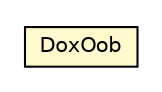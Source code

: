 #!/usr/local/bin/dot
#
# Class diagram 
# Generated by UMLGraph version R5_6-24-gf6e263 (http://www.umlgraph.org/)
#

digraph G {
	edge [fontname="Helvetica",fontsize=10,labelfontname="Helvetica",labelfontsize=10];
	node [fontname="Helvetica",fontsize=10,shape=plaintext];
	nodesep=0.25;
	ranksep=0.5;
	// net.trajano.doxdb.DoxOob
	c712 [label=<<table title="net.trajano.doxdb.DoxOob" border="0" cellborder="1" cellspacing="0" cellpadding="2" port="p" bgcolor="lemonChiffon" href="./DoxOob.html">
		<tr><td><table border="0" cellspacing="0" cellpadding="1">
<tr><td align="center" balign="center"> DoxOob </td></tr>
		</table></td></tr>
		</table>>, URL="./DoxOob.html", fontname="Helvetica", fontcolor="black", fontsize=10.0];
}

